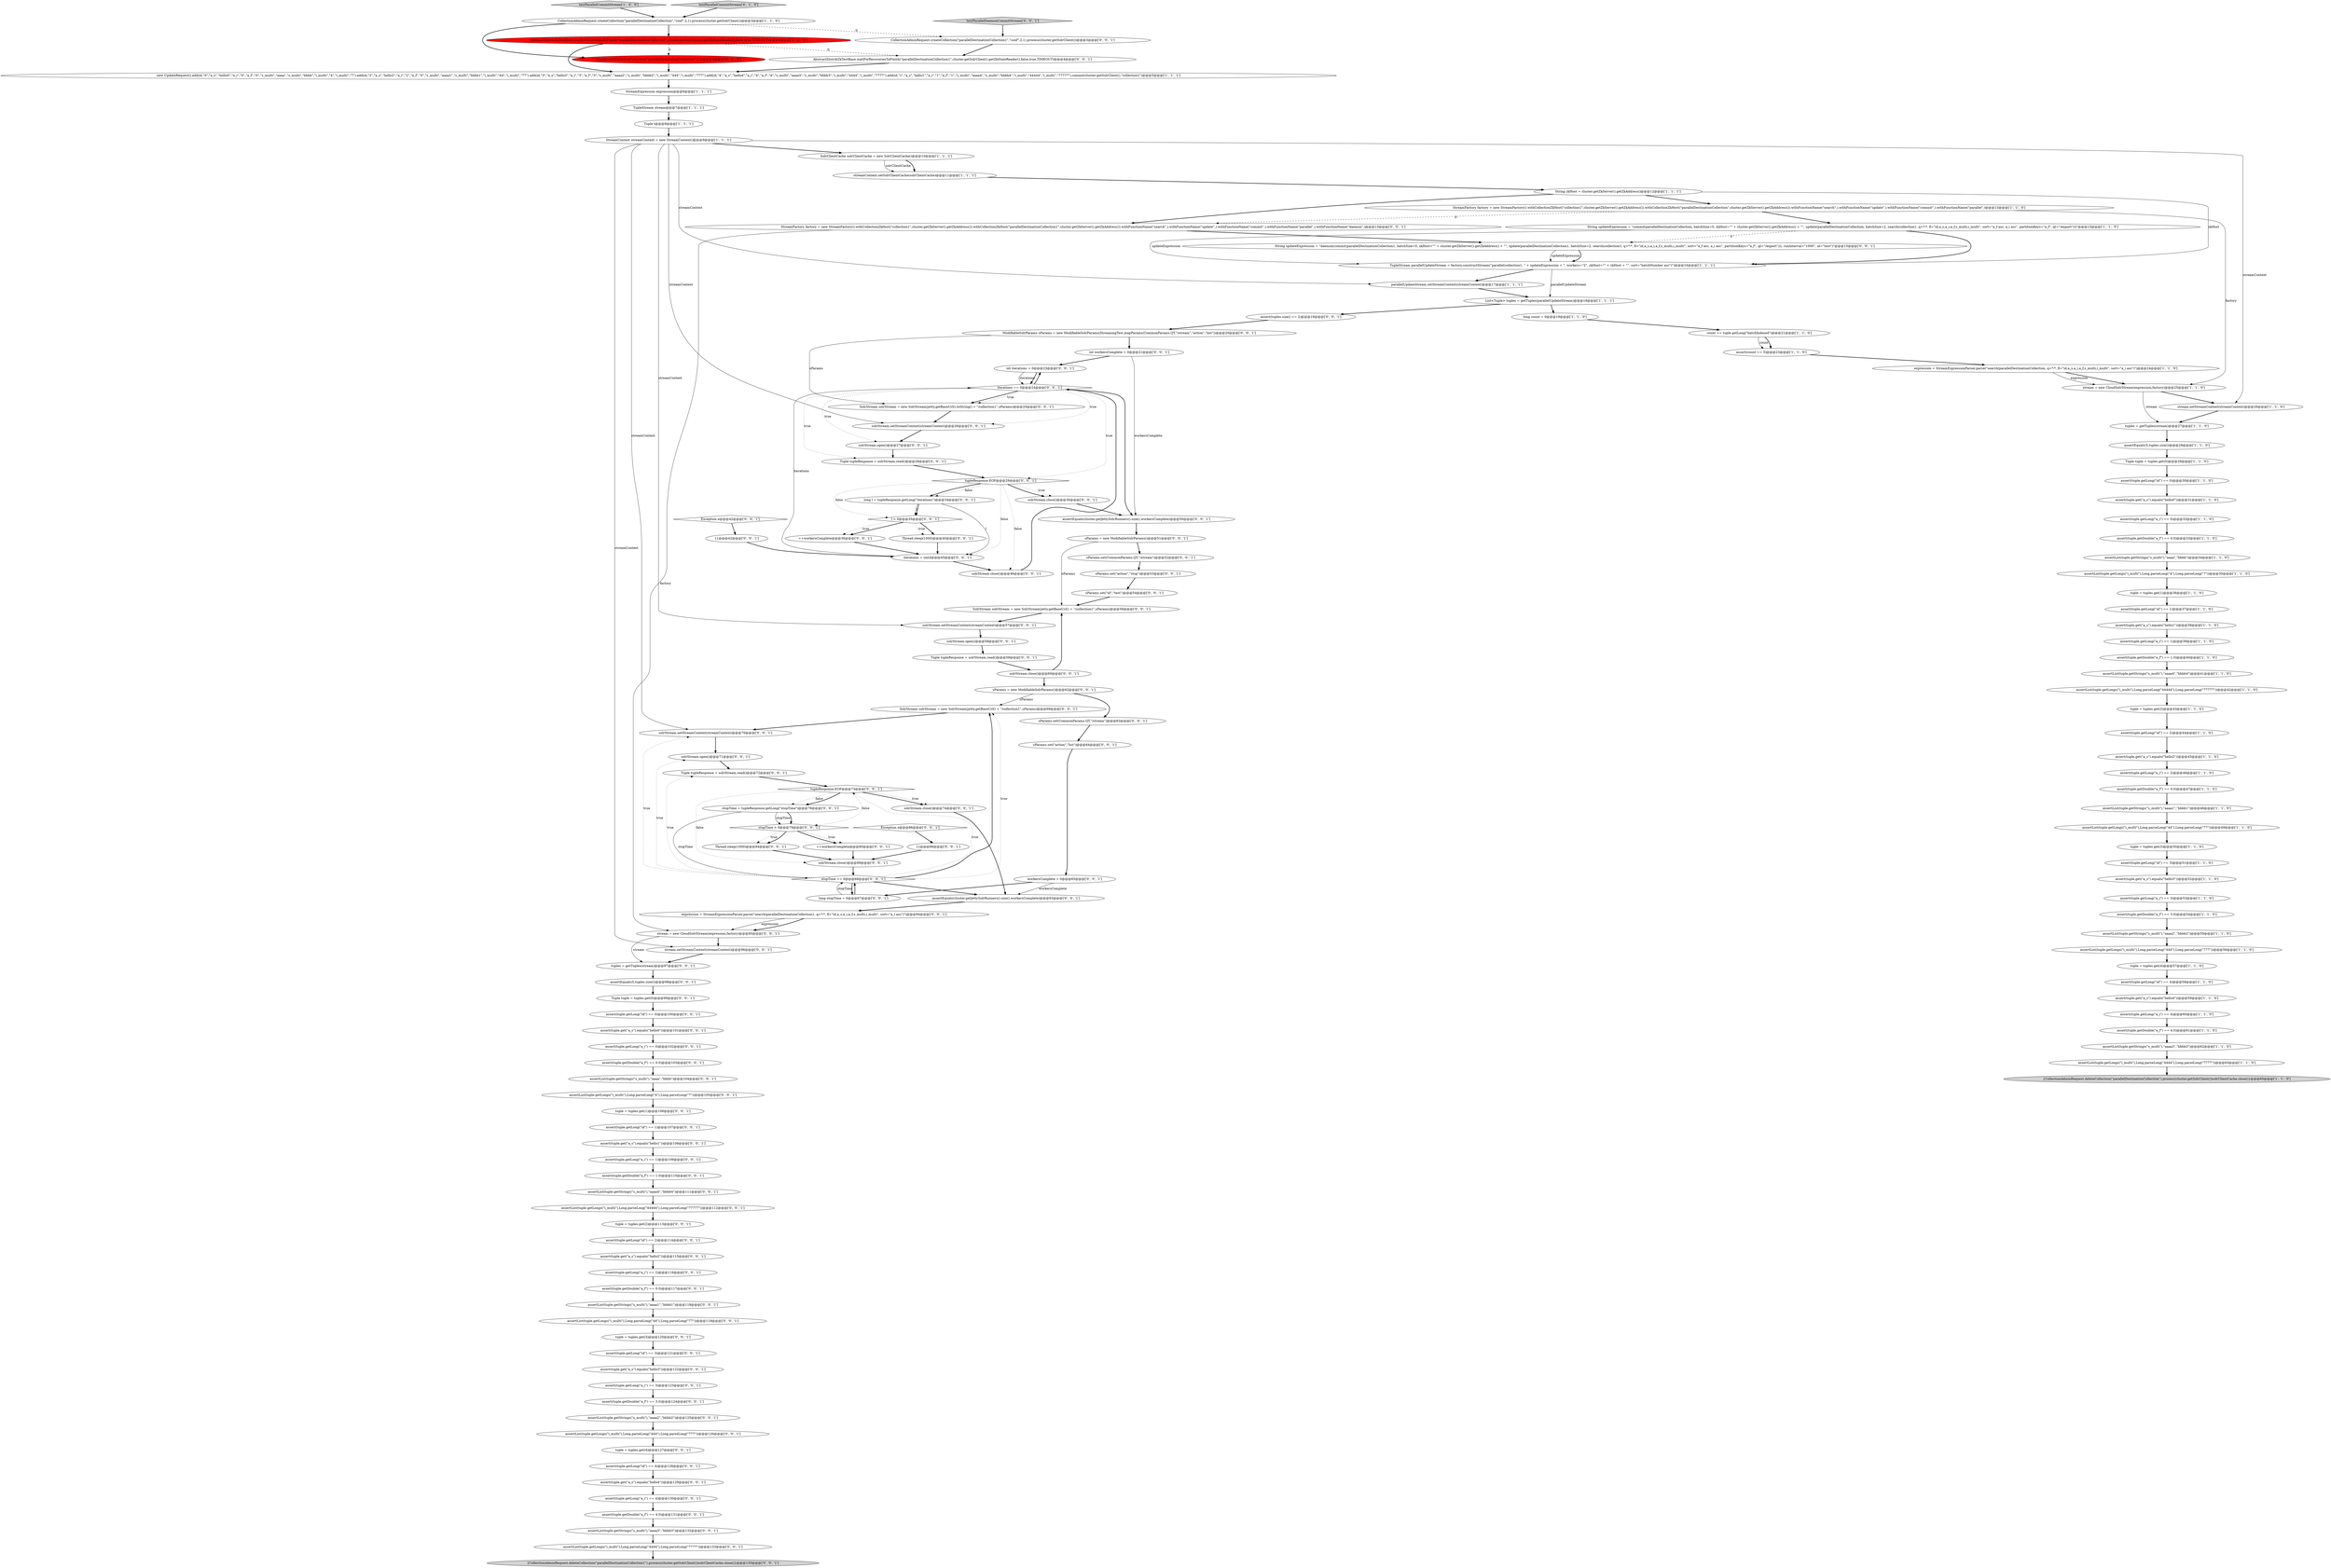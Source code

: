 digraph {
59 [style = filled, label = "testParallelCommitStream['1', '0', '0']", fillcolor = lightgray, shape = diamond image = "AAA0AAABBB1BBB"];
12 [style = filled, label = "SolrClientCache solrClientCache = new SolrClientCache()@@@10@@@['1', '1', '1']", fillcolor = white, shape = ellipse image = "AAA0AAABBB1BBB"];
105 [style = filled, label = "solrStream.close()@@@74@@@['0', '0', '1']", fillcolor = white, shape = ellipse image = "AAA0AAABBB3BBB"];
121 [style = filled, label = "assert(tuple.getDouble(\"a_f\") == 0.0)@@@117@@@['0', '0', '1']", fillcolor = white, shape = ellipse image = "AAA0AAABBB3BBB"];
51 [style = filled, label = "StreamContext streamContext = new StreamContext()@@@9@@@['1', '1', '1']", fillcolor = white, shape = ellipse image = "AAA0AAABBB1BBB"];
97 [style = filled, label = "iterations == 0@@@24@@@['0', '0', '1']", fillcolor = white, shape = diamond image = "AAA0AAABBB3BBB"];
63 [style = filled, label = "expression = StreamExpressionParser.parse(\"search(parallelDestinationCollection1, q=*:*, fl=\"id,a_s,a_i,a_f,s_multi,i_multi\", sort=\"a_i asc\")\")@@@94@@@['0', '0', '1']", fillcolor = white, shape = ellipse image = "AAA0AAABBB3BBB"];
37 [style = filled, label = "assertList(tuple.getLongs(\"i_multi\"),Long.parseLong(\"44\"),Long.parseLong(\"77\"))@@@49@@@['1', '1', '0']", fillcolor = white, shape = ellipse image = "AAA0AAABBB1BBB"];
101 [style = filled, label = "StreamFactory factory = new StreamFactory().withCollectionZkHost(\"collection1\",cluster.getZkServer().getZkAddress()).withCollectionZkHost(\"parallelDestinationCollection1\",cluster.getZkServer().getZkAddress()).withFunctionName(\"search\",).withFunctionName(\"update\",).withFunctionName(\"commit\",).withFunctionName(\"parallel\",).withFunctionName(\"daemon\",)@@@13@@@['0', '0', '1']", fillcolor = white, shape = ellipse image = "AAA0AAABBB3BBB"];
11 [style = filled, label = "assert(tuple.getLong(\"id\") == 0)@@@30@@@['1', '1', '0']", fillcolor = white, shape = ellipse image = "AAA0AAABBB1BBB"];
38 [style = filled, label = "count += tuple.getLong(\"batchIndexed\")@@@21@@@['1', '1', '0']", fillcolor = white, shape = ellipse image = "AAA0AAABBB1BBB"];
8 [style = filled, label = "assert(count == 5)@@@23@@@['1', '1', '0']", fillcolor = white, shape = ellipse image = "AAA0AAABBB1BBB"];
56 [style = filled, label = "assert(tuple.getLong(\"a_i\") == 3)@@@53@@@['1', '1', '0']", fillcolor = white, shape = ellipse image = "AAA0AAABBB1BBB"];
20 [style = filled, label = "assertList(tuple.getLongs(\"i_multi\"),Long.parseLong(\"44444\"),Long.parseLong(\"77777\"))@@@42@@@['1', '1', '0']", fillcolor = white, shape = ellipse image = "AAA0AAABBB1BBB"];
42 [style = filled, label = "assert(tuple.getDouble(\"a_f\") == 4.0)@@@61@@@['1', '1', '0']", fillcolor = white, shape = ellipse image = "AAA0AAABBB1BBB"];
119 [style = filled, label = "int iterations = 0@@@23@@@['0', '0', '1']", fillcolor = white, shape = ellipse image = "AAA0AAABBB3BBB"];
49 [style = filled, label = "stream = new CloudSolrStream(expression,factory)@@@25@@@['1', '1', '0']", fillcolor = white, shape = ellipse image = "AAA0AAABBB1BBB"];
75 [style = filled, label = "assert(tuples.size() == 2)@@@19@@@['0', '0', '1']", fillcolor = white, shape = ellipse image = "AAA0AAABBB3BBB"];
133 [style = filled, label = "assertList(tuple.getStrings(\"s_multi\"),\"aaaa1\",\"bbbb1\")@@@118@@@['0', '0', '1']", fillcolor = white, shape = ellipse image = "AAA0AAABBB3BBB"];
90 [style = filled, label = "SolrStream solrStream = new SolrStream(jetty.getBaseUrl() + \"/collection1\",sParams)@@@56@@@['0', '0', '1']", fillcolor = white, shape = ellipse image = "AAA0AAABBB3BBB"];
69 [style = filled, label = "assert(tuple.get(\"a_s\").equals(\"hello3\"))@@@122@@@['0', '0', '1']", fillcolor = white, shape = ellipse image = "AAA0AAABBB3BBB"];
67 [style = filled, label = "assert(tuple.getLong(\"a_i\") == 4)@@@130@@@['0', '0', '1']", fillcolor = white, shape = ellipse image = "AAA0AAABBB3BBB"];
79 [style = filled, label = "int workersComplete = 0@@@21@@@['0', '0', '1']", fillcolor = white, shape = ellipse image = "AAA0AAABBB3BBB"];
19 [style = filled, label = "assert(tuple.getDouble(\"a_f\") == 0.0)@@@33@@@['1', '1', '0']", fillcolor = white, shape = ellipse image = "AAA0AAABBB1BBB"];
104 [style = filled, label = "testParallelDaemonCommitStream['0', '0', '1']", fillcolor = lightgray, shape = diamond image = "AAA0AAABBB3BBB"];
64 [style = filled, label = "assert(tuple.getLong(\"id\") == 3)@@@121@@@['0', '0', '1']", fillcolor = white, shape = ellipse image = "AAA0AAABBB3BBB"];
102 [style = filled, label = "assert(tuple.getLong(\"a_i\") == 2)@@@116@@@['0', '0', '1']", fillcolor = white, shape = ellipse image = "AAA0AAABBB3BBB"];
122 [style = filled, label = "String updateExpression = \"daemon(commit(parallelDestinationCollection1, batchSize=0, zkHost=\"\" + cluster.getZkServer().getZkAddress() + \"\", update(parallelDestinationCollection1, batchSize=2, search(collection1, q=*:*, fl=\"id,a_s,a_i,a_f,s_multi,i_multi\", sort=\"a_f asc, a_i asc\", partitionKeys=\"a_f\", qt=\"/export\"))), runInterval=\"1000\", id=\"test\")\"@@@15@@@['0', '0', '1']", fillcolor = white, shape = ellipse image = "AAA0AAABBB3BBB"];
65 [style = filled, label = "assertList(tuple.getLongs(\"i_multi\"),Long.parseLong(\"444\"),Long.parseLong(\"777\"))@@@126@@@['0', '0', '1']", fillcolor = white, shape = ellipse image = "AAA0AAABBB3BBB"];
136 [style = filled, label = "assert(tuple.getLong(\"id\") == 0)@@@100@@@['0', '0', '1']", fillcolor = white, shape = ellipse image = "AAA0AAABBB3BBB"];
84 [style = filled, label = "ModifiableSolrParams sParams = new ModifiableSolrParams(StreamingTest.mapParams(CommonParams.QT,\"/stream\",\"action\",\"list\"))@@@20@@@['0', '0', '1']", fillcolor = white, shape = ellipse image = "AAA0AAABBB3BBB"];
81 [style = filled, label = "sParams.set(\"id\",\"test\")@@@54@@@['0', '0', '1']", fillcolor = white, shape = ellipse image = "AAA0AAABBB3BBB"];
95 [style = filled, label = "sParams.set(\"action\",\"list\")@@@64@@@['0', '0', '1']", fillcolor = white, shape = ellipse image = "AAA0AAABBB3BBB"];
99 [style = filled, label = "{}@@@86@@@['0', '0', '1']", fillcolor = white, shape = ellipse image = "AAA0AAABBB3BBB"];
28 [style = filled, label = "{CollectionAdminRequest.deleteCollection(\"parallelDestinationCollection\").process(cluster.getSolrClient())solrClientCache.close()}@@@65@@@['1', '1', '0']", fillcolor = lightgray, shape = ellipse image = "AAA0AAABBB1BBB"];
33 [style = filled, label = "assert(tuple.get(\"a_s\").equals(\"hello3\"))@@@52@@@['1', '1', '0']", fillcolor = white, shape = ellipse image = "AAA0AAABBB1BBB"];
31 [style = filled, label = "assert(tuple.getDouble(\"a_f\") == 3.0)@@@54@@@['1', '1', '0']", fillcolor = white, shape = ellipse image = "AAA0AAABBB1BBB"];
22 [style = filled, label = "parallelUpdateStream.setStreamContext(streamContext)@@@17@@@['1', '1', '1']", fillcolor = white, shape = ellipse image = "AAA0AAABBB1BBB"];
77 [style = filled, label = "l > 0@@@35@@@['0', '0', '1']", fillcolor = white, shape = diamond image = "AAA0AAABBB3BBB"];
89 [style = filled, label = "assert(tuple.get(\"a_s\").equals(\"hello2\"))@@@115@@@['0', '0', '1']", fillcolor = white, shape = ellipse image = "AAA0AAABBB3BBB"];
148 [style = filled, label = "tuple = tuples.get(2)@@@113@@@['0', '0', '1']", fillcolor = white, shape = ellipse image = "AAA0AAABBB3BBB"];
98 [style = filled, label = "stopTime = tupleResponse.getLong(\"stopTime\")@@@78@@@['0', '0', '1']", fillcolor = white, shape = ellipse image = "AAA0AAABBB3BBB"];
109 [style = filled, label = "tuple = tuples.get(1)@@@106@@@['0', '0', '1']", fillcolor = white, shape = ellipse image = "AAA0AAABBB3BBB"];
43 [style = filled, label = "assertList(tuple.getLongs(\"i_multi\"),Long.parseLong(\"4\"),Long.parseLong(\"7\"))@@@35@@@['1', '1', '0']", fillcolor = white, shape = ellipse image = "AAA0AAABBB1BBB"];
6 [style = filled, label = "assert(tuple.get(\"a_s\").equals(\"hello4\"))@@@59@@@['1', '1', '0']", fillcolor = white, shape = ellipse image = "AAA0AAABBB1BBB"];
151 [style = filled, label = "long stopTime = 0@@@67@@@['0', '0', '1']", fillcolor = white, shape = ellipse image = "AAA0AAABBB3BBB"];
72 [style = filled, label = "assert(tuple.getLong(\"a_i\") == 3)@@@123@@@['0', '0', '1']", fillcolor = white, shape = ellipse image = "AAA0AAABBB3BBB"];
18 [style = filled, label = "Tuple tuple = tuples.get(0)@@@29@@@['1', '1', '0']", fillcolor = white, shape = ellipse image = "AAA0AAABBB1BBB"];
138 [style = filled, label = "solrStream.open()@@@58@@@['0', '0', '1']", fillcolor = white, shape = ellipse image = "AAA0AAABBB3BBB"];
73 [style = filled, label = "solrStream.open()@@@27@@@['0', '0', '1']", fillcolor = white, shape = ellipse image = "AAA0AAABBB3BBB"];
68 [style = filled, label = "assert(tuple.getDouble(\"a_f\") == 3.0)@@@124@@@['0', '0', '1']", fillcolor = white, shape = ellipse image = "AAA0AAABBB3BBB"];
134 [style = filled, label = "tuples = getTuples(stream)@@@97@@@['0', '0', '1']", fillcolor = white, shape = ellipse image = "AAA0AAABBB3BBB"];
154 [style = filled, label = "assertList(tuple.getStrings(\"s_multi\"),\"aaaa3\",\"bbbb3\")@@@132@@@['0', '0', '1']", fillcolor = white, shape = ellipse image = "AAA0AAABBB3BBB"];
94 [style = filled, label = "AbstractDistribZkTestBase.waitForRecoveriesToFinish(\"parallelDestinationCollection1\",cluster.getSolrClient().getZkStateReader(),false,true,TIMEOUT)@@@4@@@['0', '0', '1']", fillcolor = white, shape = ellipse image = "AAA0AAABBB3BBB"];
50 [style = filled, label = "new UpdateRequest().add(id,\"0\",\"a_s\",\"hello0\",\"a_i\",\"0\",\"a_f\",\"0\",\"s_multi\",\"aaaa\",\"s_multi\",\"bbbb\",\"i_multi\",\"4\",\"i_multi\",\"7\").add(id,\"2\",\"a_s\",\"hello2\",\"a_i\",\"2\",\"a_f\",\"0\",\"s_multi\",\"aaaa1\",\"s_multi\",\"bbbb1\",\"i_multi\",\"44\",\"i_multi\",\"77\").add(id,\"3\",\"a_s\",\"hello3\",\"a_i\",\"3\",\"a_f\",\"3\",\"s_multi\",\"aaaa2\",\"s_multi\",\"bbbb2\",\"i_multi\",\"444\",\"i_multi\",\"777\").add(id,\"4\",\"a_s\",\"hello4\",\"a_i\",\"4\",\"a_f\",\"4\",\"s_multi\",\"aaaa3\",\"s_multi\",\"bbbb3\",\"i_multi\",\"4444\",\"i_multi\",\"7777\").add(id,\"1\",\"a_s\",\"hello1\",\"a_i\",\"1\",\"a_f\",\"1\",\"s_multi\",\"aaaa4\",\"s_multi\",\"bbbb4\",\"i_multi\",\"44444\",\"i_multi\",\"77777\").commit(cluster.getSolrClient(),\"collection1\")@@@5@@@['1', '1', '1']", fillcolor = white, shape = ellipse image = "AAA0AAABBB1BBB"];
83 [style = filled, label = "tupleResponse.EOF@@@73@@@['0', '0', '1']", fillcolor = white, shape = diamond image = "AAA0AAABBB3BBB"];
62 [style = filled, label = "solrStream.setStreamContext(streamContext)@@@70@@@['0', '0', '1']", fillcolor = white, shape = ellipse image = "AAA0AAABBB3BBB"];
132 [style = filled, label = "{}@@@42@@@['0', '0', '1']", fillcolor = white, shape = ellipse image = "AAA0AAABBB3BBB"];
44 [style = filled, label = "assertList(tuple.getStrings(\"s_multi\"),\"aaaa1\",\"bbbb1\")@@@48@@@['1', '1', '0']", fillcolor = white, shape = ellipse image = "AAA0AAABBB1BBB"];
74 [style = filled, label = "solrStream.close()@@@60@@@['0', '0', '1']", fillcolor = white, shape = ellipse image = "AAA0AAABBB3BBB"];
47 [style = filled, label = "assert(tuple.getDouble(\"a_f\") == 0.0)@@@47@@@['1', '1', '0']", fillcolor = white, shape = ellipse image = "AAA0AAABBB1BBB"];
27 [style = filled, label = "assert(tuple.get(\"a_s\").equals(\"hello1\"))@@@38@@@['1', '1', '0']", fillcolor = white, shape = ellipse image = "AAA0AAABBB1BBB"];
127 [style = filled, label = "assert(tuple.getLong(\"id\") == 4)@@@128@@@['0', '0', '1']", fillcolor = white, shape = ellipse image = "AAA0AAABBB3BBB"];
153 [style = filled, label = "assert(tuple.get(\"a_s\").equals(\"hello0\"))@@@101@@@['0', '0', '1']", fillcolor = white, shape = ellipse image = "AAA0AAABBB3BBB"];
17 [style = filled, label = "TupleStream stream@@@7@@@['1', '1', '1']", fillcolor = white, shape = ellipse image = "AAA0AAABBB1BBB"];
34 [style = filled, label = "long count = 0@@@19@@@['1', '1', '0']", fillcolor = white, shape = ellipse image = "AAA0AAABBB1BBB"];
135 [style = filled, label = "assertList(tuple.getLongs(\"i_multi\"),Long.parseLong(\"44444\"),Long.parseLong(\"77777\"))@@@112@@@['0', '0', '1']", fillcolor = white, shape = ellipse image = "AAA0AAABBB3BBB"];
29 [style = filled, label = "CollectionAdminRequest.createCollection(\"parallelDestinationCollection\",\"conf\",2,1).process(cluster.getSolrClient())@@@3@@@['1', '1', '0']", fillcolor = white, shape = ellipse image = "AAA0AAABBB1BBB"];
123 [style = filled, label = "iterations = (int)l@@@45@@@['0', '0', '1']", fillcolor = white, shape = ellipse image = "AAA0AAABBB3BBB"];
128 [style = filled, label = "assert(tuple.getLong(\"id\") == 2)@@@114@@@['0', '0', '1']", fillcolor = white, shape = ellipse image = "AAA0AAABBB3BBB"];
142 [style = filled, label = "{CollectionAdminRequest.deleteCollection(\"parallelDestinationCollection1\").process(cluster.getSolrClient())solrClientCache.close()}@@@135@@@['0', '0', '1']", fillcolor = lightgray, shape = ellipse image = "AAA0AAABBB3BBB"];
145 [style = filled, label = "++workersComplete@@@36@@@['0', '0', '1']", fillcolor = white, shape = ellipse image = "AAA0AAABBB3BBB"];
152 [style = filled, label = "solrStream.setStreamContext(streamContext)@@@57@@@['0', '0', '1']", fillcolor = white, shape = ellipse image = "AAA0AAABBB3BBB"];
147 [style = filled, label = "sParams.set(\"action\",\"stop\")@@@53@@@['0', '0', '1']", fillcolor = white, shape = ellipse image = "AAA0AAABBB3BBB"];
115 [style = filled, label = "tuple = tuples.get(4)@@@127@@@['0', '0', '1']", fillcolor = white, shape = ellipse image = "AAA0AAABBB3BBB"];
35 [style = filled, label = "assert(tuple.get(\"a_s\").equals(\"hello0\"))@@@31@@@['1', '1', '0']", fillcolor = white, shape = ellipse image = "AAA0AAABBB1BBB"];
92 [style = filled, label = "solrStream.setStreamContext(streamContext)@@@26@@@['0', '0', '1']", fillcolor = white, shape = ellipse image = "AAA0AAABBB3BBB"];
93 [style = filled, label = "sParams = new ModifiableSolrParams()@@@62@@@['0', '0', '1']", fillcolor = white, shape = ellipse image = "AAA0AAABBB3BBB"];
58 [style = filled, label = "tuple = tuples.get(4)@@@57@@@['1', '1', '0']", fillcolor = white, shape = ellipse image = "AAA0AAABBB1BBB"];
125 [style = filled, label = "Exception e@@@86@@@['0', '0', '1']", fillcolor = white, shape = diamond image = "AAA0AAABBB3BBB"];
32 [style = filled, label = "assert(tuple.getLong(\"a_i\") == 1)@@@39@@@['1', '1', '0']", fillcolor = white, shape = ellipse image = "AAA0AAABBB1BBB"];
80 [style = filled, label = "Thread.sleep(1000)@@@84@@@['0', '0', '1']", fillcolor = white, shape = ellipse image = "AAA0AAABBB3BBB"];
113 [style = filled, label = "stopTime > 0@@@79@@@['0', '0', '1']", fillcolor = white, shape = diamond image = "AAA0AAABBB3BBB"];
14 [style = filled, label = "tuple = tuples.get(1)@@@36@@@['1', '1', '0']", fillcolor = white, shape = ellipse image = "AAA0AAABBB1BBB"];
144 [style = filled, label = "Exception e@@@42@@@['0', '0', '1']", fillcolor = white, shape = diamond image = "AAA0AAABBB3BBB"];
108 [style = filled, label = "assertList(tuple.getStrings(\"s_multi\"),\"aaaa\",\"bbbb\")@@@104@@@['0', '0', '1']", fillcolor = white, shape = ellipse image = "AAA0AAABBB3BBB"];
41 [style = filled, label = "TupleStream parallelUpdateStream = factory.constructStream(\"parallel(collection1, \" + updateExpression + \", workers=\"2\", zkHost=\"\" + zkHost + \"\", sort=\"batchNumber asc\")\")@@@16@@@['1', '1', '1']", fillcolor = white, shape = ellipse image = "AAA0AAABBB1BBB"];
1 [style = filled, label = "List<Tuple> tuples = getTuples(parallelUpdateStream)@@@18@@@['1', '1', '1']", fillcolor = white, shape = ellipse image = "AAA0AAABBB1BBB"];
46 [style = filled, label = "assert(tuple.getLong(\"a_i\") == 4)@@@60@@@['1', '1', '0']", fillcolor = white, shape = ellipse image = "AAA0AAABBB1BBB"];
9 [style = filled, label = "assert(tuple.getLong(\"id\") == 3)@@@51@@@['1', '1', '0']", fillcolor = white, shape = ellipse image = "AAA0AAABBB1BBB"];
100 [style = filled, label = "solrStream.close()@@@89@@@['0', '0', '1']", fillcolor = white, shape = ellipse image = "AAA0AAABBB3BBB"];
55 [style = filled, label = "StreamExpression expression@@@6@@@['1', '1', '1']", fillcolor = white, shape = ellipse image = "AAA0AAABBB1BBB"];
143 [style = filled, label = "CollectionAdminRequest.createCollection(\"parallelDestinationCollection1\",\"conf\",2,1).process(cluster.getSolrClient())@@@3@@@['0', '0', '1']", fillcolor = white, shape = ellipse image = "AAA0AAABBB3BBB"];
129 [style = filled, label = "assertEquals(5,tuples.size())@@@98@@@['0', '0', '1']", fillcolor = white, shape = ellipse image = "AAA0AAABBB3BBB"];
53 [style = filled, label = "String updateExpression = \"commit(parallelDestinationCollection, batchSize=0, zkHost=\"\" + cluster.getZkServer().getZkAddress() + \"\", update(parallelDestinationCollection, batchSize=2, search(collection1, q=*:*, fl=\"id,a_s,a_i,a_f,s_multi,i_multi\", sort=\"a_f asc, a_i asc\", partitionKeys=\"a_f\", qt=\"/export\")))\"@@@15@@@['1', '1', '0']", fillcolor = white, shape = ellipse image = "AAA0AAABBB1BBB"];
60 [style = filled, label = "testParallelCommitStream['0', '1', '0']", fillcolor = lightgray, shape = diamond image = "AAA0AAABBB2BBB"];
30 [style = filled, label = "StreamFactory factory = new StreamFactory().withCollectionZkHost(\"collection1\",cluster.getZkServer().getZkAddress()).withCollectionZkHost(\"parallelDestinationCollection\",cluster.getZkServer().getZkAddress()).withFunctionName(\"search\",).withFunctionName(\"update\",).withFunctionName(\"commit\",).withFunctionName(\"parallel\",)@@@13@@@['1', '1', '0']", fillcolor = white, shape = ellipse image = "AAA0AAABBB1BBB"];
85 [style = filled, label = "++workersComplete@@@80@@@['0', '0', '1']", fillcolor = white, shape = ellipse image = "AAA0AAABBB3BBB"];
96 [style = filled, label = "solrStream.open()@@@71@@@['0', '0', '1']", fillcolor = white, shape = ellipse image = "AAA0AAABBB3BBB"];
0 [style = filled, label = "stream.setStreamContext(streamContext)@@@26@@@['1', '1', '0']", fillcolor = white, shape = ellipse image = "AAA0AAABBB1BBB"];
10 [style = filled, label = "assert(tuple.getLong(\"a_i\") == 0)@@@32@@@['1', '1', '0']", fillcolor = white, shape = ellipse image = "AAA0AAABBB1BBB"];
70 [style = filled, label = "sParams.set(CommonParams.QT,\"/stream\")@@@52@@@['0', '0', '1']", fillcolor = white, shape = ellipse image = "AAA0AAABBB3BBB"];
106 [style = filled, label = "assertList(tuple.getLongs(\"i_multi\"),Long.parseLong(\"4444\"),Long.parseLong(\"7777\"))@@@133@@@['0', '0', '1']", fillcolor = white, shape = ellipse image = "AAA0AAABBB3BBB"];
2 [style = filled, label = "Tuple t@@@8@@@['1', '1', '1']", fillcolor = white, shape = ellipse image = "AAA0AAABBB1BBB"];
149 [style = filled, label = "tuple = tuples.get(3)@@@120@@@['0', '0', '1']", fillcolor = white, shape = ellipse image = "AAA0AAABBB3BBB"];
66 [style = filled, label = "SolrStream solrStream = new SolrStream(jetty.getBaseUrl() + \"/collection1\",sParams)@@@69@@@['0', '0', '1']", fillcolor = white, shape = ellipse image = "AAA0AAABBB3BBB"];
130 [style = filled, label = "assertEquals(cluster.getJettySolrRunners().size(),workersComplete)@@@93@@@['0', '0', '1']", fillcolor = white, shape = ellipse image = "AAA0AAABBB3BBB"];
61 [style = filled, label = "cluster.waitForActiveCollection(\"parallelDestinationCollection\",2,2)@@@4@@@['0', '1', '0']", fillcolor = red, shape = ellipse image = "AAA1AAABBB2BBB"];
116 [style = filled, label = "Tuple tupleResponse = solrStream.read()@@@28@@@['0', '0', '1']", fillcolor = white, shape = ellipse image = "AAA0AAABBB3BBB"];
140 [style = filled, label = "assert(tuple.getLong(\"a_i\") == 1)@@@109@@@['0', '0', '1']", fillcolor = white, shape = ellipse image = "AAA0AAABBB3BBB"];
7 [style = filled, label = "tuple = tuples.get(2)@@@43@@@['1', '1', '0']", fillcolor = white, shape = ellipse image = "AAA0AAABBB1BBB"];
91 [style = filled, label = "assert(tuple.getLong(\"id\") == 1)@@@107@@@['0', '0', '1']", fillcolor = white, shape = ellipse image = "AAA0AAABBB3BBB"];
120 [style = filled, label = "assert(tuple.getLong(\"a_i\") == 0)@@@102@@@['0', '0', '1']", fillcolor = white, shape = ellipse image = "AAA0AAABBB3BBB"];
36 [style = filled, label = "expression = StreamExpressionParser.parse(\"search(parallelDestinationCollection, q=*:*, fl=\"id,a_s,a_i,a_f,s_multi,i_multi\", sort=\"a_i asc\")\")@@@24@@@['1', '1', '0']", fillcolor = white, shape = ellipse image = "AAA0AAABBB1BBB"];
57 [style = filled, label = "AbstractDistribZkTestBase.waitForRecoveriesToFinish(\"parallelDestinationCollection\",cluster.getSolrClient().getZkStateReader(),false,true,TIMEOUT)@@@4@@@['1', '0', '0']", fillcolor = red, shape = ellipse image = "AAA1AAABBB1BBB"];
5 [style = filled, label = "assert(tuple.getLong(\"id\") == 2)@@@44@@@['1', '1', '0']", fillcolor = white, shape = ellipse image = "AAA0AAABBB1BBB"];
87 [style = filled, label = "assert(tuple.getDouble(\"a_f\") == 4.0)@@@131@@@['0', '0', '1']", fillcolor = white, shape = ellipse image = "AAA0AAABBB3BBB"];
107 [style = filled, label = "assertEquals(cluster.getJettySolrRunners().size(),workersComplete)@@@50@@@['0', '0', '1']", fillcolor = white, shape = ellipse image = "AAA0AAABBB3BBB"];
54 [style = filled, label = "assertList(tuple.getStrings(\"s_multi\"),\"aaaa\",\"bbbb\")@@@34@@@['1', '1', '0']", fillcolor = white, shape = ellipse image = "AAA0AAABBB1BBB"];
86 [style = filled, label = "assertList(tuple.getLongs(\"i_multi\"),Long.parseLong(\"4\"),Long.parseLong(\"7\"))@@@105@@@['0', '0', '1']", fillcolor = white, shape = ellipse image = "AAA0AAABBB3BBB"];
78 [style = filled, label = "assert(tuple.getDouble(\"a_f\") == 0.0)@@@103@@@['0', '0', '1']", fillcolor = white, shape = ellipse image = "AAA0AAABBB3BBB"];
139 [style = filled, label = "solrStream.close()@@@46@@@['0', '0', '1']", fillcolor = white, shape = ellipse image = "AAA0AAABBB3BBB"];
52 [style = filled, label = "assertList(tuple.getStrings(\"s_multi\"),\"aaaa3\",\"bbbb3\")@@@62@@@['1', '1', '0']", fillcolor = white, shape = ellipse image = "AAA0AAABBB1BBB"];
150 [style = filled, label = "assert(tuple.getDouble(\"a_f\") == 1.0)@@@110@@@['0', '0', '1']", fillcolor = white, shape = ellipse image = "AAA0AAABBB3BBB"];
156 [style = filled, label = "stopTime == 0@@@68@@@['0', '0', '1']", fillcolor = white, shape = diamond image = "AAA0AAABBB3BBB"];
137 [style = filled, label = "Tuple tuple = tuples.get(0)@@@99@@@['0', '0', '1']", fillcolor = white, shape = ellipse image = "AAA0AAABBB3BBB"];
4 [style = filled, label = "assertList(tuple.getStrings(\"s_multi\"),\"aaaa4\",\"bbbb4\")@@@41@@@['1', '1', '0']", fillcolor = white, shape = ellipse image = "AAA0AAABBB1BBB"];
15 [style = filled, label = "streamContext.setSolrClientCache(solrClientCache)@@@11@@@['1', '1', '1']", fillcolor = white, shape = ellipse image = "AAA0AAABBB1BBB"];
146 [style = filled, label = "workersComplete = 0@@@65@@@['0', '0', '1']", fillcolor = white, shape = ellipse image = "AAA0AAABBB3BBB"];
155 [style = filled, label = "solrStream.close()@@@30@@@['0', '0', '1']", fillcolor = white, shape = ellipse image = "AAA0AAABBB3BBB"];
88 [style = filled, label = "assertList(tuple.getStrings(\"s_multi\"),\"aaaa2\",\"bbbb2\")@@@125@@@['0', '0', '1']", fillcolor = white, shape = ellipse image = "AAA0AAABBB3BBB"];
16 [style = filled, label = "assert(tuple.getDouble(\"a_f\") == 1.0)@@@40@@@['1', '1', '0']", fillcolor = white, shape = ellipse image = "AAA0AAABBB1BBB"];
24 [style = filled, label = "assert(tuple.getLong(\"a_i\") == 2)@@@46@@@['1', '1', '0']", fillcolor = white, shape = ellipse image = "AAA0AAABBB1BBB"];
71 [style = filled, label = "Tuple tupleResponse = solrStream.read()@@@59@@@['0', '0', '1']", fillcolor = white, shape = ellipse image = "AAA0AAABBB3BBB"];
118 [style = filled, label = "assert(tuple.get(\"a_s\").equals(\"hello4\"))@@@129@@@['0', '0', '1']", fillcolor = white, shape = ellipse image = "AAA0AAABBB3BBB"];
124 [style = filled, label = "assert(tuple.get(\"a_s\").equals(\"hello1\"))@@@108@@@['0', '0', '1']", fillcolor = white, shape = ellipse image = "AAA0AAABBB3BBB"];
25 [style = filled, label = "assertList(tuple.getStrings(\"s_multi\"),\"aaaa2\",\"bbbb2\")@@@55@@@['1', '1', '0']", fillcolor = white, shape = ellipse image = "AAA0AAABBB1BBB"];
76 [style = filled, label = "Tuple tupleResponse = solrStream.read()@@@72@@@['0', '0', '1']", fillcolor = white, shape = ellipse image = "AAA0AAABBB3BBB"];
3 [style = filled, label = "assertEquals(5,tuples.size())@@@28@@@['1', '1', '0']", fillcolor = white, shape = ellipse image = "AAA0AAABBB1BBB"];
111 [style = filled, label = "stream = new CloudSolrStream(expression,factory)@@@95@@@['0', '0', '1']", fillcolor = white, shape = ellipse image = "AAA0AAABBB3BBB"];
112 [style = filled, label = "long l = tupleResponse.getLong(\"iterations\")@@@34@@@['0', '0', '1']", fillcolor = white, shape = ellipse image = "AAA0AAABBB3BBB"];
82 [style = filled, label = "sParams.set(CommonParams.QT,\"/stream\")@@@63@@@['0', '0', '1']", fillcolor = white, shape = ellipse image = "AAA0AAABBB3BBB"];
21 [style = filled, label = "assertList(tuple.getLongs(\"i_multi\"),Long.parseLong(\"444\"),Long.parseLong(\"777\"))@@@56@@@['1', '1', '0']", fillcolor = white, shape = ellipse image = "AAA0AAABBB1BBB"];
39 [style = filled, label = "assert(tuple.getLong(\"id\") == 1)@@@37@@@['1', '1', '0']", fillcolor = white, shape = ellipse image = "AAA0AAABBB1BBB"];
40 [style = filled, label = "assertList(tuple.getLongs(\"i_multi\"),Long.parseLong(\"4444\"),Long.parseLong(\"7777\"))@@@63@@@['1', '1', '0']", fillcolor = white, shape = ellipse image = "AAA0AAABBB1BBB"];
23 [style = filled, label = "assert(tuple.getLong(\"id\") == 4)@@@58@@@['1', '1', '0']", fillcolor = white, shape = ellipse image = "AAA0AAABBB1BBB"];
117 [style = filled, label = "tupleResponse.EOF@@@29@@@['0', '0', '1']", fillcolor = white, shape = diamond image = "AAA0AAABBB3BBB"];
114 [style = filled, label = "sParams = new ModifiableSolrParams()@@@51@@@['0', '0', '1']", fillcolor = white, shape = ellipse image = "AAA0AAABBB3BBB"];
141 [style = filled, label = "SolrStream solrStream = new SolrStream(jetty.getBaseUrl().toString() + \"/collection1\",sParams)@@@25@@@['0', '0', '1']", fillcolor = white, shape = ellipse image = "AAA0AAABBB3BBB"];
26 [style = filled, label = "tuple = tuples.get(3)@@@50@@@['1', '1', '0']", fillcolor = white, shape = ellipse image = "AAA0AAABBB1BBB"];
48 [style = filled, label = "assert(tuple.get(\"a_s\").equals(\"hello2\"))@@@45@@@['1', '1', '0']", fillcolor = white, shape = ellipse image = "AAA0AAABBB1BBB"];
131 [style = filled, label = "assertList(tuple.getLongs(\"i_multi\"),Long.parseLong(\"44\"),Long.parseLong(\"77\"))@@@119@@@['0', '0', '1']", fillcolor = white, shape = ellipse image = "AAA0AAABBB3BBB"];
110 [style = filled, label = "stream.setStreamContext(streamContext)@@@96@@@['0', '0', '1']", fillcolor = white, shape = ellipse image = "AAA0AAABBB3BBB"];
103 [style = filled, label = "assertList(tuple.getStrings(\"s_multi\"),\"aaaa4\",\"bbbb4\")@@@111@@@['0', '0', '1']", fillcolor = white, shape = ellipse image = "AAA0AAABBB3BBB"];
45 [style = filled, label = "tuples = getTuples(stream)@@@27@@@['1', '1', '0']", fillcolor = white, shape = ellipse image = "AAA0AAABBB1BBB"];
13 [style = filled, label = "String zkHost = cluster.getZkServer().getZkAddress()@@@12@@@['1', '1', '1']", fillcolor = white, shape = ellipse image = "AAA0AAABBB1BBB"];
126 [style = filled, label = "Thread.sleep(1000)@@@40@@@['0', '0', '1']", fillcolor = white, shape = ellipse image = "AAA0AAABBB3BBB"];
77->145 [style = bold, label=""];
55->17 [style = bold, label=""];
27->32 [style = bold, label=""];
95->146 [style = bold, label=""];
84->79 [style = bold, label=""];
2->51 [style = bold, label=""];
152->138 [style = bold, label=""];
60->29 [style = bold, label=""];
10->19 [style = bold, label=""];
49->45 [style = solid, label="stream"];
21->58 [style = bold, label=""];
103->135 [style = bold, label=""];
97->119 [style = bold, label=""];
117->139 [style = dotted, label="false"];
84->141 [style = solid, label="sParams"];
26->9 [style = bold, label=""];
66->62 [style = bold, label=""];
49->0 [style = bold, label=""];
144->132 [style = bold, label=""];
88->65 [style = bold, label=""];
136->153 [style = bold, label=""];
93->66 [style = solid, label="sParams"];
123->139 [style = bold, label=""];
3->18 [style = bold, label=""];
51->62 [style = solid, label="streamContext"];
8->36 [style = bold, label=""];
38->8 [style = solid, label="count"];
77->145 [style = dotted, label="true"];
79->107 [style = solid, label="workersComplete"];
71->74 [style = bold, label=""];
53->41 [style = solid, label="updateExpression"];
117->112 [style = dotted, label="false"];
50->55 [style = bold, label=""];
106->142 [style = bold, label=""];
57->94 [style = dashed, label="0"];
53->41 [style = bold, label=""];
69->72 [style = bold, label=""];
33->56 [style = bold, label=""];
96->76 [style = bold, label=""];
35->10 [style = bold, label=""];
41->22 [style = bold, label=""];
114->90 [style = solid, label="sParams"];
6->46 [style = bold, label=""];
117->123 [style = dotted, label="false"];
97->141 [style = bold, label=""];
156->76 [style = dotted, label="true"];
81->90 [style = bold, label=""];
73->116 [style = bold, label=""];
118->67 [style = bold, label=""];
48->24 [style = bold, label=""];
122->41 [style = solid, label="updateExpression"];
29->143 [style = dashed, label="0"];
25->21 [style = bold, label=""];
51->22 [style = solid, label="streamContext"];
63->111 [style = bold, label=""];
46->42 [style = bold, label=""];
77->126 [style = bold, label=""];
124->140 [style = bold, label=""];
78->108 [style = bold, label=""];
104->143 [style = bold, label=""];
15->13 [style = bold, label=""];
129->137 [style = bold, label=""];
37->26 [style = bold, label=""];
126->123 [style = bold, label=""];
9->33 [style = bold, label=""];
132->123 [style = bold, label=""];
115->127 [style = bold, label=""];
67->87 [style = bold, label=""];
18->11 [style = bold, label=""];
51->92 [style = solid, label="streamContext"];
131->149 [style = bold, label=""];
51->152 [style = solid, label="streamContext"];
122->41 [style = bold, label=""];
113->85 [style = bold, label=""];
94->50 [style = bold, label=""];
68->88 [style = bold, label=""];
146->130 [style = solid, label="workersComplete"];
63->111 [style = solid, label="expression"];
151->156 [style = bold, label=""];
143->94 [style = bold, label=""];
77->126 [style = dotted, label="true"];
24->47 [style = bold, label=""];
13->101 [style = bold, label=""];
83->98 [style = dotted, label="false"];
97->92 [style = dotted, label="true"];
127->118 [style = bold, label=""];
98->113 [style = solid, label="stopTime"];
7->5 [style = bold, label=""];
156->62 [style = dotted, label="true"];
117->77 [style = dotted, label="false"];
83->113 [style = dotted, label="false"];
17->2 [style = bold, label=""];
30->101 [style = dashed, label="0"];
36->49 [style = bold, label=""];
92->73 [style = bold, label=""];
89->102 [style = bold, label=""];
70->147 [style = bold, label=""];
147->81 [style = bold, label=""];
146->151 [style = bold, label=""];
1->75 [style = bold, label=""];
47->44 [style = bold, label=""];
79->119 [style = bold, label=""];
51->110 [style = solid, label="streamContext"];
44->37 [style = bold, label=""];
113->80 [style = dotted, label="true"];
34->38 [style = bold, label=""];
101->122 [style = bold, label=""];
20->7 [style = bold, label=""];
14->39 [style = bold, label=""];
29->57 [style = bold, label=""];
156->151 [style = bold, label=""];
156->66 [style = dotted, label="true"];
101->111 [style = solid, label="factory"];
29->61 [style = bold, label=""];
153->120 [style = bold, label=""];
112->77 [style = solid, label="l"];
114->70 [style = bold, label=""];
31->25 [style = bold, label=""];
123->97 [style = solid, label="iterations"];
97->117 [style = dotted, label="true"];
56->31 [style = bold, label=""];
83->98 [style = bold, label=""];
0->45 [style = bold, label=""];
53->122 [style = dashed, label="0"];
98->113 [style = bold, label=""];
54->43 [style = bold, label=""];
134->129 [style = bold, label=""];
51->12 [style = bold, label=""];
42->52 [style = bold, label=""];
111->110 [style = bold, label=""];
91->124 [style = bold, label=""];
128->89 [style = bold, label=""];
36->49 [style = solid, label="expression"];
90->152 [style = bold, label=""];
74->90 [style = bold, label=""];
80->100 [style = bold, label=""];
30->53 [style = bold, label=""];
138->71 [style = bold, label=""];
141->92 [style = bold, label=""];
32->16 [style = bold, label=""];
149->64 [style = bold, label=""];
117->112 [style = bold, label=""];
110->134 [style = bold, label=""];
154->106 [style = bold, label=""];
85->100 [style = bold, label=""];
83->105 [style = bold, label=""];
98->156 [style = solid, label="stopTime"];
74->93 [style = bold, label=""];
87->154 [style = bold, label=""];
30->49 [style = solid, label="factory"];
135->148 [style = bold, label=""];
19->54 [style = bold, label=""];
112->77 [style = bold, label=""];
99->100 [style = bold, label=""];
1->34 [style = bold, label=""];
121->133 [style = bold, label=""];
43->14 [style = bold, label=""];
58->23 [style = bold, label=""];
52->40 [style = bold, label=""];
23->6 [style = bold, label=""];
108->86 [style = bold, label=""];
4->20 [style = bold, label=""];
133->131 [style = bold, label=""];
151->156 [style = solid, label="stopTime"];
139->97 [style = bold, label=""];
130->63 [style = bold, label=""];
38->8 [style = bold, label=""];
22->1 [style = bold, label=""];
102->121 [style = bold, label=""];
57->61 [style = dashed, label="0"];
16->4 [style = bold, label=""];
117->155 [style = dotted, label="true"];
156->83 [style = dotted, label="true"];
100->156 [style = bold, label=""];
120->78 [style = bold, label=""];
156->96 [style = dotted, label="true"];
97->116 [style = dotted, label="true"];
93->82 [style = bold, label=""];
125->99 [style = bold, label=""];
156->66 [style = bold, label=""];
62->96 [style = bold, label=""];
51->0 [style = solid, label="streamContext"];
57->50 [style = bold, label=""];
45->3 [style = bold, label=""];
137->136 [style = bold, label=""];
64->69 [style = bold, label=""];
75->84 [style = bold, label=""];
65->115 [style = bold, label=""];
12->15 [style = bold, label=""];
41->1 [style = solid, label="parallelUpdateStream"];
105->130 [style = bold, label=""];
117->155 [style = bold, label=""];
107->114 [style = bold, label=""];
116->117 [style = bold, label=""];
97->141 [style = dotted, label="true"];
13->30 [style = bold, label=""];
40->28 [style = bold, label=""];
150->103 [style = bold, label=""];
39->27 [style = bold, label=""];
148->128 [style = bold, label=""];
11->35 [style = bold, label=""];
140->150 [style = bold, label=""];
83->105 [style = dotted, label="true"];
97->107 [style = bold, label=""];
112->123 [style = solid, label="l"];
76->83 [style = bold, label=""];
12->15 [style = solid, label="solrClientCache"];
59->29 [style = bold, label=""];
119->97 [style = solid, label="iterations"];
13->41 [style = solid, label="zkHost"];
109->91 [style = bold, label=""];
113->80 [style = bold, label=""];
119->97 [style = bold, label=""];
61->50 [style = bold, label=""];
5->48 [style = bold, label=""];
111->134 [style = solid, label="stream"];
86->109 [style = bold, label=""];
155->107 [style = bold, label=""];
156->130 [style = bold, label=""];
72->68 [style = bold, label=""];
113->85 [style = dotted, label="true"];
97->73 [style = dotted, label="true"];
82->95 [style = bold, label=""];
145->123 [style = bold, label=""];
83->100 [style = dotted, label="false"];
}
